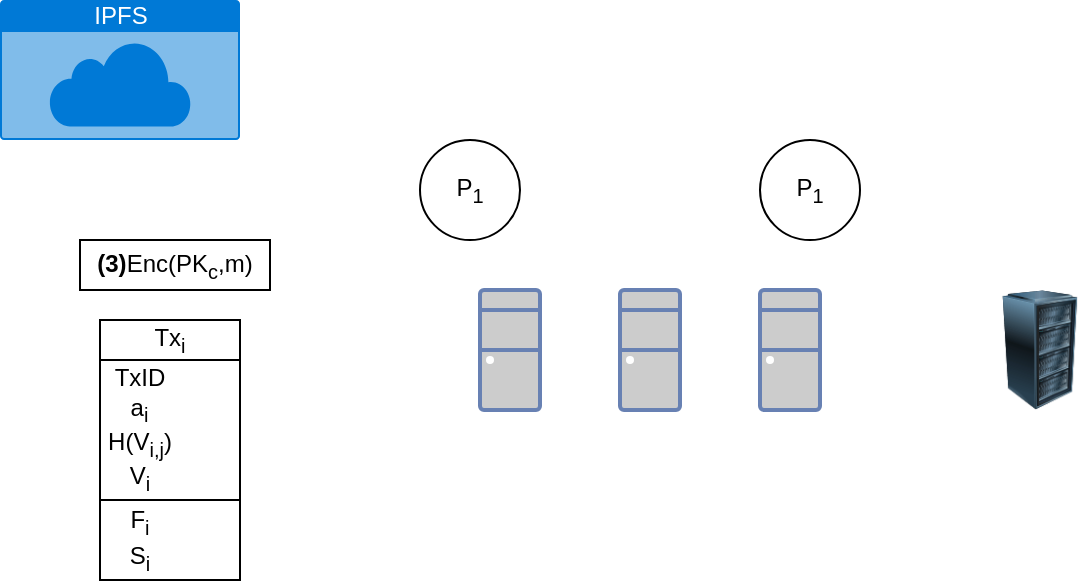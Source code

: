 <mxfile version="17.1.1" type="github"><diagram id="TadrSFOEzgH1Rt5JzNdV" name="Page-1"><mxGraphModel dx="652" dy="352" grid="1" gridSize="10" guides="1" tooltips="1" connect="1" arrows="1" fold="1" page="1" pageScale="1" pageWidth="1100" pageHeight="850" math="0" shadow="0"><root><mxCell id="0"/><mxCell id="1" parent="0"/><mxCell id="Q4zBiMyVYiB5tO7Q33-t-1" value="P&lt;sub&gt;1&lt;/sub&gt;" style="ellipse;whiteSpace=wrap;html=1;aspect=fixed;" vertex="1" parent="1"><mxGeometry x="240" y="290" width="50" height="50" as="geometry"/></mxCell><mxCell id="Q4zBiMyVYiB5tO7Q33-t-2" value="IPFS" style="html=1;strokeColor=none;fillColor=#0079D6;labelPosition=center;verticalLabelPosition=middle;verticalAlign=top;align=center;fontSize=12;outlineConnect=0;spacingTop=-6;fontColor=#FFFFFF;sketch=0;shape=mxgraph.sitemap.cloud;" vertex="1" parent="1"><mxGeometry x="30" y="220" width="120" height="70" as="geometry"/></mxCell><mxCell id="Q4zBiMyVYiB5tO7Q33-t-3" value="" style="image;html=1;image=img/lib/clip_art/computers/Server_Rack_128x128.png" vertex="1" parent="1"><mxGeometry x="525" y="365" width="50" height="60" as="geometry"/></mxCell><mxCell id="Q4zBiMyVYiB5tO7Q33-t-4" value="" style="fontColor=#0066CC;verticalAlign=top;verticalLabelPosition=bottom;labelPosition=center;align=center;html=1;outlineConnect=0;fillColor=#CCCCCC;strokeColor=#6881B3;gradientColor=none;gradientDirection=north;strokeWidth=2;shape=mxgraph.networks.desktop_pc;" vertex="1" parent="1"><mxGeometry x="270" y="365" width="30" height="60" as="geometry"/></mxCell><mxCell id="Q4zBiMyVYiB5tO7Q33-t-5" value="" style="fontColor=#0066CC;verticalAlign=top;verticalLabelPosition=bottom;labelPosition=center;align=center;html=1;outlineConnect=0;fillColor=#CCCCCC;strokeColor=#6881B3;gradientColor=none;gradientDirection=north;strokeWidth=2;shape=mxgraph.networks.desktop_pc;" vertex="1" parent="1"><mxGeometry x="340" y="365" width="30" height="60" as="geometry"/></mxCell><mxCell id="Q4zBiMyVYiB5tO7Q33-t-6" value="" style="fontColor=#0066CC;verticalAlign=top;verticalLabelPosition=bottom;labelPosition=center;align=center;html=1;outlineConnect=0;fillColor=#CCCCCC;strokeColor=#6881B3;gradientColor=none;gradientDirection=north;strokeWidth=2;shape=mxgraph.networks.desktop_pc;" vertex="1" parent="1"><mxGeometry x="410" y="365" width="30" height="60" as="geometry"/></mxCell><mxCell id="Q4zBiMyVYiB5tO7Q33-t-7" value="P&lt;sub&gt;1&lt;/sub&gt;" style="ellipse;whiteSpace=wrap;html=1;aspect=fixed;" vertex="1" parent="1"><mxGeometry x="410" y="290" width="50" height="50" as="geometry"/></mxCell><mxCell id="Q4zBiMyVYiB5tO7Q33-t-14" value="" style="group" vertex="1" connectable="0" parent="1"><mxGeometry x="70" y="380" width="80" height="130" as="geometry"/></mxCell><mxCell id="Q4zBiMyVYiB5tO7Q33-t-8" value="" style="rounded=0;whiteSpace=wrap;html=1;" vertex="1" parent="Q4zBiMyVYiB5tO7Q33-t-14"><mxGeometry x="10" y="20" width="70" height="70" as="geometry"/></mxCell><mxCell id="Q4zBiMyVYiB5tO7Q33-t-9" value="" style="rounded=0;whiteSpace=wrap;html=1;" vertex="1" parent="Q4zBiMyVYiB5tO7Q33-t-14"><mxGeometry x="10" y="90" width="70" height="40" as="geometry"/></mxCell><mxCell id="Q4zBiMyVYiB5tO7Q33-t-10" value="Tx&lt;sub&gt;i&lt;/sub&gt;" style="rounded=0;whiteSpace=wrap;html=1;" vertex="1" parent="Q4zBiMyVYiB5tO7Q33-t-14"><mxGeometry x="10" width="70" height="20" as="geometry"/></mxCell><mxCell id="Q4zBiMyVYiB5tO7Q33-t-11" value="&lt;div class=&quot;mind-clipboard&quot;&gt;&lt;div&gt;TxID&lt;/div&gt;&lt;div&gt;&lt;span class=&quot;equation-text&quot;&gt;&lt;span&gt;&lt;span class=&quot;katex&quot;&gt;&lt;span class=&quot;katex-html&quot;&gt;&lt;span class=&quot;base&quot;&gt;&lt;span class=&quot;mord&quot;&gt;&lt;span class=&quot;msupsub&quot;&gt;&lt;span class=&quot;vlist-t vlist-t2&quot;&gt;&lt;span class=&quot;vlist-r&quot;&gt;&lt;span class=&quot;vlist-s&quot;&gt;​&lt;/span&gt;&lt;/span&gt;&lt;span class=&quot;vlist-r&quot;&gt;&lt;span class=&quot;vlist&quot; style=&quot;height: 0.15em&quot;&gt;&lt;span&gt;&lt;/span&gt;&lt;/span&gt;&lt;/span&gt;&lt;/span&gt;&lt;/span&gt;&lt;/span&gt;&lt;span class=&quot;mord&quot;&gt;&lt;span class=&quot;mord mathdefault&quot;&gt;a&lt;/span&gt;&lt;span class=&quot;msupsub&quot;&gt;&lt;span class=&quot;vlist-t vlist-t2&quot;&gt;&lt;span class=&quot;vlist-r&quot;&gt;&lt;sub&gt;&lt;span class=&quot;vlist&quot; style=&quot;height: 0.312em&quot;&gt;&lt;span style=&quot;top: -2.55em ; margin-left: 0em ; margin-right: 0.05em&quot;&gt;&lt;span class=&quot;pstrut&quot; style=&quot;height: 2.7em&quot;&gt;&lt;/span&gt;&lt;span class=&quot;sizing reset-size6 size3 mtight&quot;&gt;&lt;span class=&quot;mord mathdefault mtight&quot;&gt;i&lt;/span&gt;&lt;/span&gt;&lt;/span&gt;&lt;/span&gt;&lt;span class=&quot;vlist-s&quot;&gt;​&lt;/span&gt;&lt;/sub&gt;&lt;/span&gt;&lt;/span&gt;&lt;/span&gt;&lt;/span&gt;&lt;span class=&quot;mord&quot;&gt;&lt;span class=&quot;msupsub&quot;&gt;&lt;span class=&quot;vlist-t vlist-t2&quot;&gt;&lt;span class=&quot;vlist-r&quot;&gt;&lt;span class=&quot;vlist-s&quot;&gt;​&lt;/span&gt;&lt;/span&gt;&lt;span class=&quot;vlist-r&quot;&gt;&lt;span class=&quot;vlist&quot; style=&quot;height: 0.15em&quot;&gt;&lt;span&gt;&lt;/span&gt;&lt;/span&gt;&lt;/span&gt;&lt;/span&gt;&lt;/span&gt;&lt;/span&gt;&lt;/span&gt;&lt;/span&gt;&lt;/span&gt;&lt;/span&gt;&lt;span&gt;﻿&lt;/span&gt;&lt;/span&gt;&lt;br&gt;&lt;/div&gt;&lt;div&gt;H(V&lt;sub&gt;i,j&lt;/sub&gt;)&lt;/div&gt;&lt;div&gt;V&lt;span class=&quot;equation-text&quot;&gt;&lt;span&gt;&lt;span class=&quot;katex&quot;&gt;&lt;span class=&quot;katex-mathml&quot;&gt;&lt;sub&gt;i&lt;/sub&gt;&lt;/span&gt;&lt;/span&gt;&lt;/span&gt;&lt;span&gt;﻿&lt;/span&gt;&lt;/span&gt;&lt;/div&gt;&lt;/div&gt;" style="text;html=1;strokeColor=none;fillColor=none;align=center;verticalAlign=middle;whiteSpace=wrap;rounded=0;" vertex="1" parent="Q4zBiMyVYiB5tO7Q33-t-14"><mxGeometry x="5" y="10" width="50" height="90" as="geometry"/></mxCell><mxCell id="Q4zBiMyVYiB5tO7Q33-t-12" value="&lt;div class=&quot;mind-clipboard&quot;&gt;F&lt;span class=&quot;equation-text&quot;&gt;&lt;span&gt;&lt;span class=&quot;katex&quot;&gt;&lt;span class=&quot;katex-mathml&quot;&gt;&lt;sub&gt;i&lt;/sub&gt;&lt;/span&gt;&lt;/span&gt;&lt;/span&gt;&lt;/span&gt;&lt;div&gt;S&lt;sub&gt;i&lt;/sub&gt;&lt;/div&gt;&lt;/div&gt;" style="text;html=1;strokeColor=none;fillColor=none;align=center;verticalAlign=middle;whiteSpace=wrap;rounded=0;" vertex="1" parent="Q4zBiMyVYiB5tO7Q33-t-14"><mxGeometry y="95" width="60" height="30" as="geometry"/></mxCell><mxCell id="Q4zBiMyVYiB5tO7Q33-t-15" value="&lt;div class=&quot;mind-clipboard&quot;&gt;&lt;b&gt;(3)&lt;/b&gt;Enc(&lt;span class=&quot;equation-text&quot;&gt;&lt;span class=&quot;katex&quot;&gt;&lt;span class=&quot;katex-mathml&quot;&gt;PK&lt;sub&gt;c&lt;/sub&gt;&lt;/span&gt;&lt;/span&gt;&lt;/span&gt;&lt;span&gt;,m)&lt;/span&gt;&lt;/div&gt;" style="rounded=0;whiteSpace=wrap;html=1;" vertex="1" parent="1"><mxGeometry x="70" y="340" width="95" height="25" as="geometry"/></mxCell></root></mxGraphModel></diagram></mxfile>